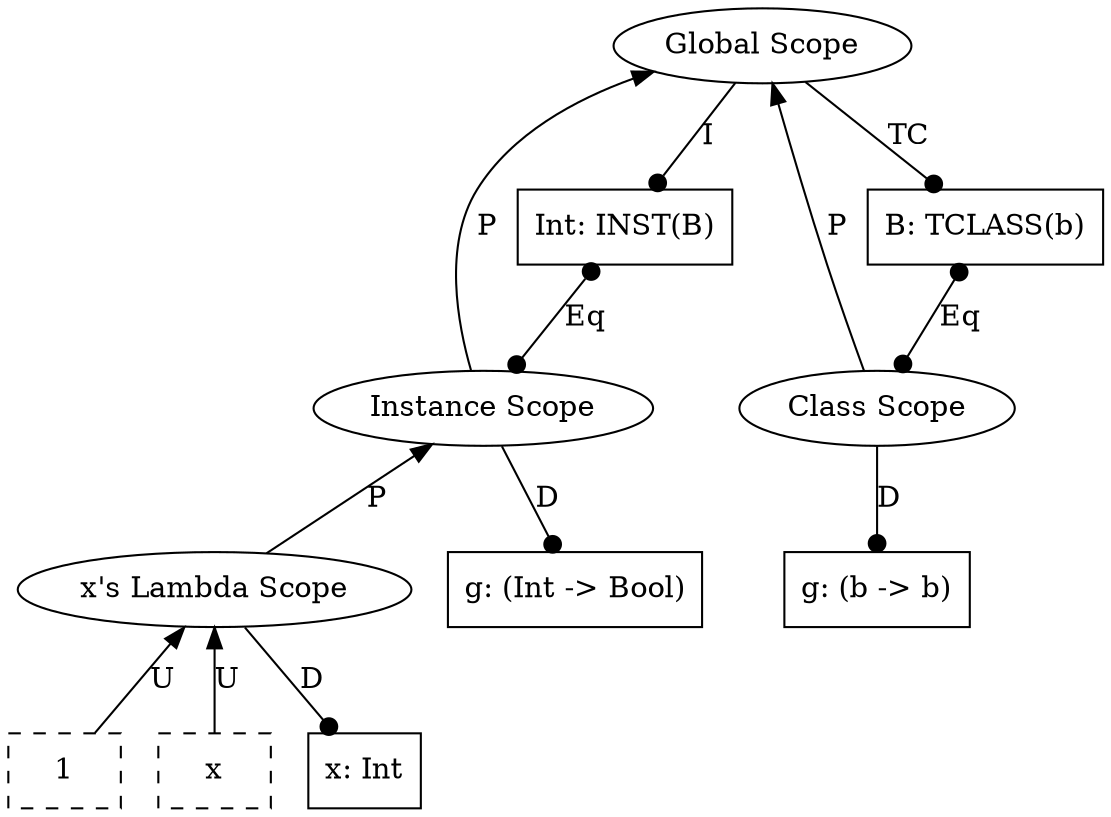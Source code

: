 graph {
    10 [label=1
       ,shape=box
       ,style=dashed];
    9 [label=x
      ,shape=box
      ,style=dashed];
    8 [label="x: Int",shape=box];
    7 [label="x's Lambda Scope"
      ,shape=ellipse];
    6 [label="g: (Int -> Bool)"
      ,shape=box];
    5 [label="Instance Scope"
      ,shape=ellipse];
    4 [label="Int: INST(B)"
      ,shape=box];
    3 [label="g: (b -> b)"
      ,shape=box];
    2 [label="Class Scope"
      ,shape=ellipse];
    1 [label="B: TCLASS(b)"
      ,shape=box];
    0 [label="Global Scope"
      ,shape=ellipse];
    7 -- 10 [label=U,dir=back];
    7 -- 9 [label=U,dir=back];
    7 -- 8 [label=D
           ,dir=forward
           ,arrowhead=dot];
    5 -- 7 [label=P,dir=back];
    5 -- 6 [label=D
           ,dir=forward
           ,arrowhead=dot];
    4 -- 5 [label=Eq
           ,dir=both
           ,arrowhead=dot
           ,arrowtail=dot];
    0 -- 5 [label=P,dir=back];
    0 -- 4 [label=I
           ,dir=forward
           ,arrowhead=dot];
    2 -- 3 [label=D
           ,dir=forward
           ,arrowhead=dot];
    1 -- 2 [label=Eq
           ,dir=both
           ,arrowhead=dot
           ,arrowtail=dot];
    0 -- 2 [label=P,dir=back];
    0 -- 1 [label=TC
           ,dir=forward
           ,arrowhead=dot];
}
